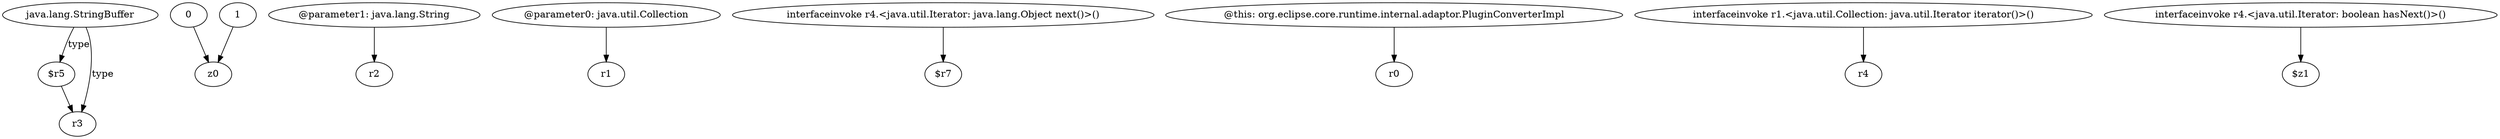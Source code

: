 digraph g {
0[label="java.lang.StringBuffer"]
1[label="$r5"]
0->1[label="type"]
2[label="0"]
3[label="z0"]
2->3[label=""]
4[label="r3"]
0->4[label="type"]
5[label="@parameter1: java.lang.String"]
6[label="r2"]
5->6[label=""]
7[label="@parameter0: java.util.Collection"]
8[label="r1"]
7->8[label=""]
9[label="interfaceinvoke r4.<java.util.Iterator: java.lang.Object next()>()"]
10[label="$r7"]
9->10[label=""]
1->4[label=""]
11[label="@this: org.eclipse.core.runtime.internal.adaptor.PluginConverterImpl"]
12[label="r0"]
11->12[label=""]
13[label="interfaceinvoke r1.<java.util.Collection: java.util.Iterator iterator()>()"]
14[label="r4"]
13->14[label=""]
15[label="1"]
15->3[label=""]
16[label="interfaceinvoke r4.<java.util.Iterator: boolean hasNext()>()"]
17[label="$z1"]
16->17[label=""]
}